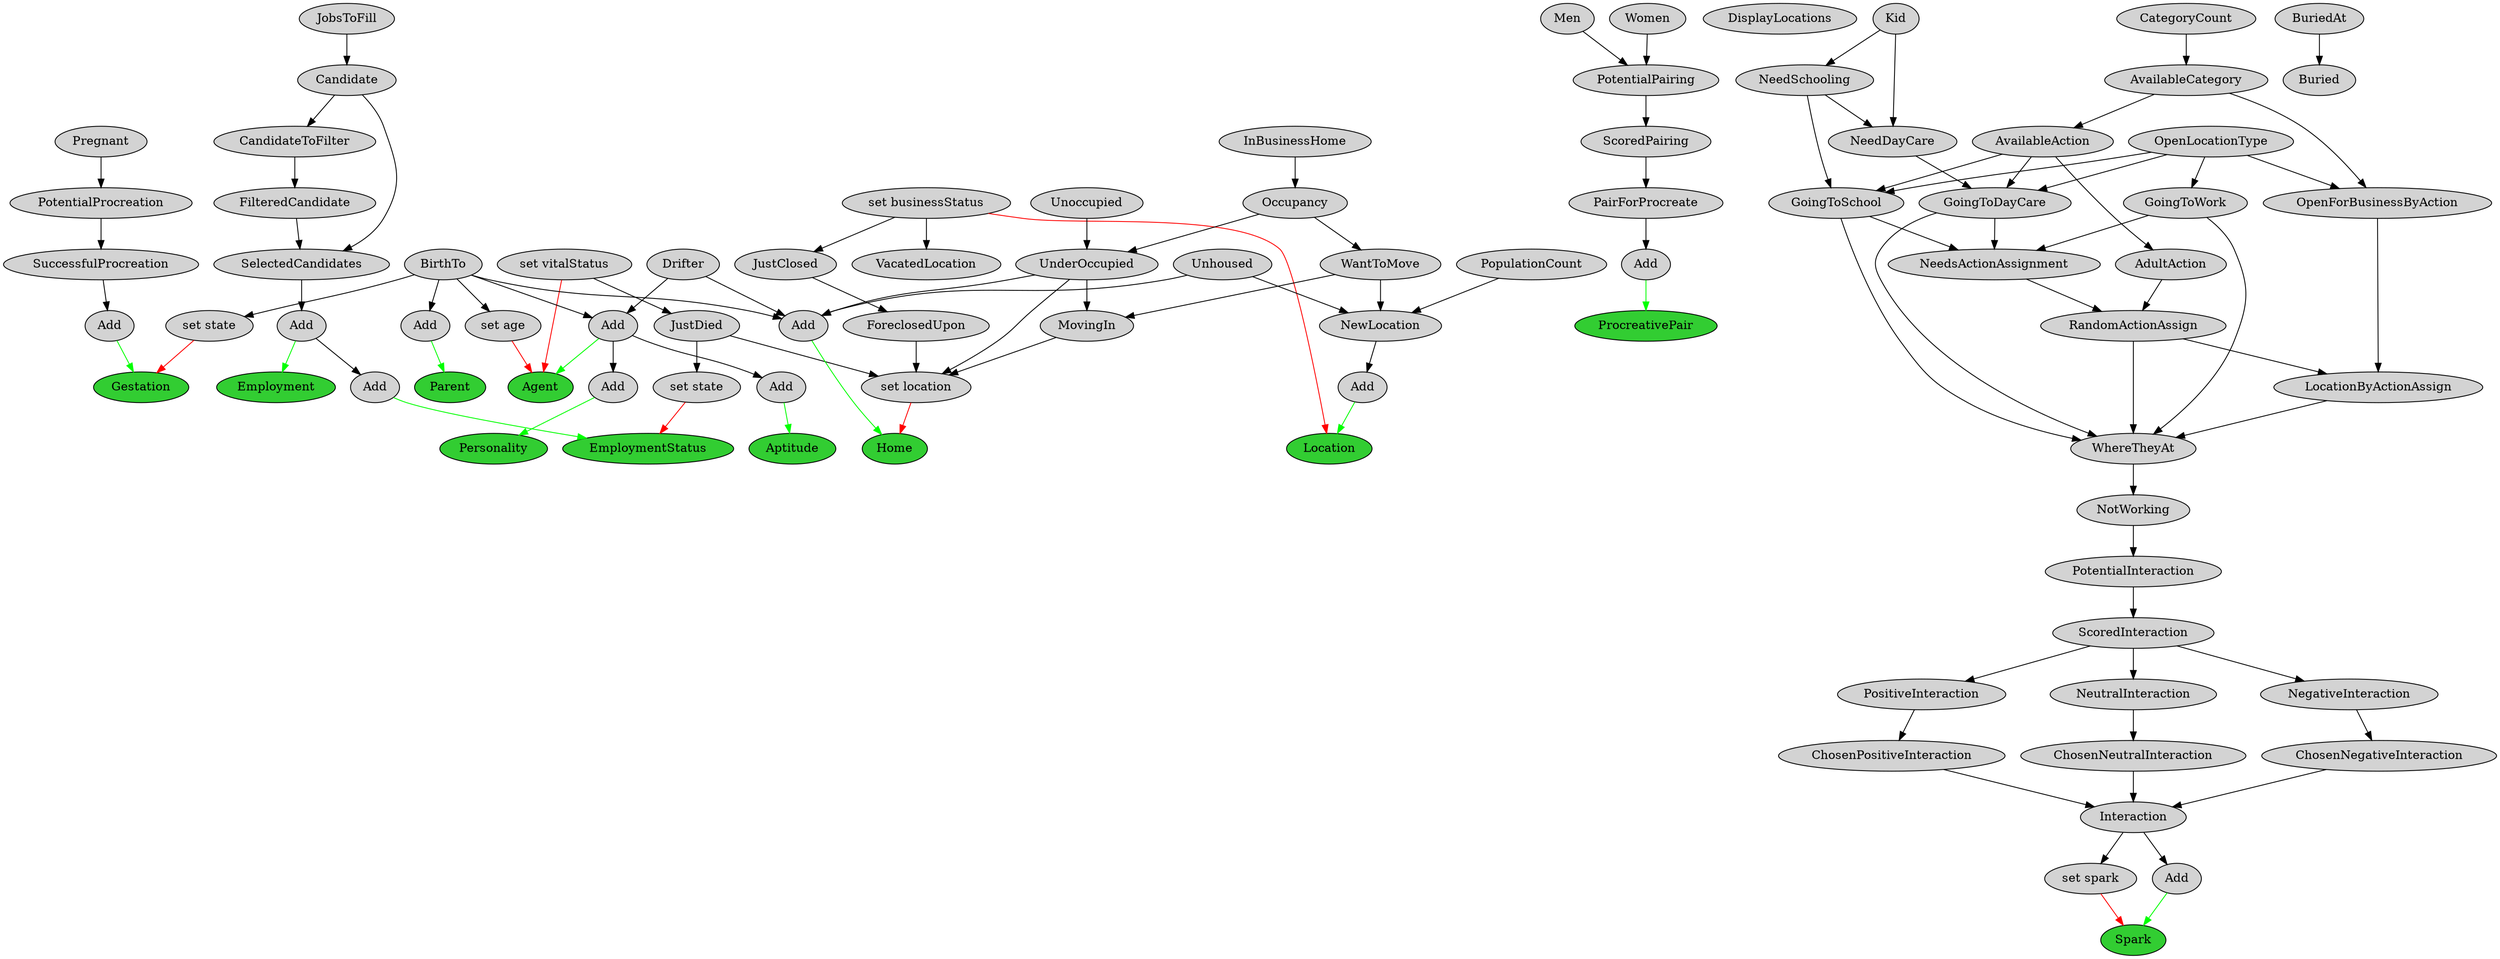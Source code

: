 digraph {
node [ style="filled"]
v0 [ label = "Agent" fillcolor="limegreen"];
v1 [ label = "set vitalStatus" rank="min"];
v2 [ label = "set age"];
v3 [ label = "BirthTo" rank="min"];
v4 [ label = "Add"];
v5 [ label = "Drifter" rank="min"];
v6 [ label = "Personality" fillcolor="limegreen"];
v7 [ label = "Add"];
v8 [ label = "Aptitude" fillcolor="limegreen"];
v9 [ label = "Add"];
v10 [ label = "PopulationCount" rank="min"];
v11 [ label = "JustDied"];
v12 [ label = "Parent" fillcolor="limegreen"];
v13 [ label = "Add"];
v14 [ label = "Men" rank="min"];
v15 [ label = "Women" rank="min"];
v16 [ label = "ProcreativePair" fillcolor="limegreen"];
v17 [ label = "Add"];
v18 [ label = "PairForProcreate"];
v19 [ label = "ScoredPairing"];
v20 [ label = "PotentialPairing"];
v21 [ label = "PotentialProcreation"];
v22 [ label = "Pregnant" rank="min"];
v23 [ label = "Gestation" fillcolor="limegreen"];
v24 [ label = "set state"];
v25 [ label = "Add"];
v26 [ label = "SuccessfulProcreation"];
v27 [ label = "Location" fillcolor="limegreen"];
v28 [ label = "set businessStatus" rank="min"];
v29 [ label = "Add"];
v30 [ label = "NewLocation"];
v31 [ label = "WantToMove"];
v32 [ label = "Occupancy"];
v33 [ label = "InBusinessHome" rank="min"];
v34 [ label = "Unhoused" rank="min"];
v35 [ label = "JustClosed"];
v36 [ label = "VacatedLocation"];
v37 [ label = "DisplayLocations" rank="min"];
v38 [ label = "CategoryCount" rank="min"];
v39 [ label = "AvailableCategory"];
v40 [ label = "AvailableAction"];
v41 [ label = "Home" fillcolor="limegreen"];
v42 [ label = "set location"];
v43 [ label = "UnderOccupied"];
v44 [ label = "Unoccupied" rank="min"];
v45 [ label = "ForeclosedUpon"];
v46 [ label = "MovingIn"];
v47 [ label = "Add"];
v48 [ label = "BuriedAt" rank="min"];
v49 [ label = "Buried"];
v50 [ label = "Employment" fillcolor="limegreen"];
v51 [ label = "Add"];
v52 [ label = "SelectedCandidates"];
v53 [ label = "FilteredCandidate"];
v54 [ label = "CandidateToFilter"];
v55 [ label = "Candidate"];
v56 [ label = "JobsToFill" rank="min"];
v57 [ label = "EmploymentStatus" fillcolor="limegreen"];
v58 [ label = "set state"];
v59 [ label = "Add"];
v60 [ label = "OpenLocationType" rank="min"];
v61 [ label = "Kid" rank="min"];
v62 [ label = "NeedSchooling"];
v63 [ label = "NeedDayCare"];
v64 [ label = "GoingToSchool"];
v65 [ label = "GoingToDayCare"];
v66 [ label = "GoingToWork"];
v67 [ label = "WhereTheyAt"];
v68 [ label = "RandomActionAssign"];
v69 [ label = "AdultAction"];
v70 [ label = "NeedsActionAssignment"];
v71 [ label = "LocationByActionAssign"];
v72 [ label = "OpenForBusinessByAction"];
v73 [ label = "Interaction"];
v74 [ label = "ChosenPositiveInteraction"];
v75 [ label = "PositiveInteraction"];
v76 [ label = "ScoredInteraction"];
v77 [ label = "PotentialInteraction"];
v78 [ label = "NotWorking"];
v79 [ label = "ChosenNeutralInteraction"];
v80 [ label = "NeutralInteraction"];
v81 [ label = "ChosenNegativeInteraction"];
v82 [ label = "NegativeInteraction"];
v83 [ label = "Spark" fillcolor="limegreen"];
v84 [ label = "set spark"];
v85 [ label = "Add"];
v1 -> v0 [ color="red" ]
v2 -> v0 [ color="red" ]
v3 -> v2
v4 -> v0 [ color="green" ]
v5 -> v4
v3 -> v4
v7 -> v6 [ color="green" ]
v4 -> v7
v9 -> v8 [ color="green" ]
v4 -> v9
v1 -> v11
v13 -> v12 [ color="green" ]
v3 -> v13
v17 -> v16 [ color="green" ]
v18 -> v17
v19 -> v18
v20 -> v19
v15 -> v20
v14 -> v20
v22 -> v21
v24 -> v23 [ color="red" ]
v3 -> v24
v25 -> v23 [ color="green" ]
v26 -> v25
v21 -> v26
v28 -> v27 [ color="red" ]
v29 -> v27 [ color="green" ]
v30 -> v29
v31 -> v30
v32 -> v31
v33 -> v32
v34 -> v30
v10 -> v30
v28 -> v35
v28 -> v36
v38 -> v39
v39 -> v40
v42 -> v41 [ color="red" ]
v11 -> v42
v43 -> v42
v32 -> v43
v44 -> v43
v45 -> v42
v35 -> v45
v46 -> v42
v31 -> v46
v43 -> v46
v47 -> v41 [ color="green" ]
v3 -> v47
v43 -> v47
v5 -> v47
v34 -> v47
v48 -> v49
v51 -> v50 [ color="green" ]
v52 -> v51
v53 -> v52
v54 -> v53
v55 -> v54
v56 -> v55
v55 -> v52
v58 -> v57 [ color="red" ]
v11 -> v58
v59 -> v57 [ color="green" ]
v51 -> v59
v61 -> v62
v62 -> v63
v61 -> v63
v40 -> v64
v60 -> v64
v62 -> v64
v40 -> v65
v60 -> v65
v63 -> v65
v60 -> v66
v64 -> v67
v65 -> v67
v66 -> v67
v68 -> v67
v69 -> v68
v40 -> v69
v70 -> v68
v66 -> v70
v65 -> v70
v64 -> v70
v71 -> v67
v68 -> v71
v72 -> v71
v39 -> v72
v60 -> v72
v74 -> v73
v75 -> v74
v76 -> v75
v77 -> v76
v78 -> v77
v67 -> v78
v79 -> v73
v80 -> v79
v76 -> v80
v81 -> v73
v82 -> v81
v76 -> v82
v84 -> v83 [ color="red" ]
v73 -> v84
v85 -> v83 [ color="green" ]
v73 -> v85
}
